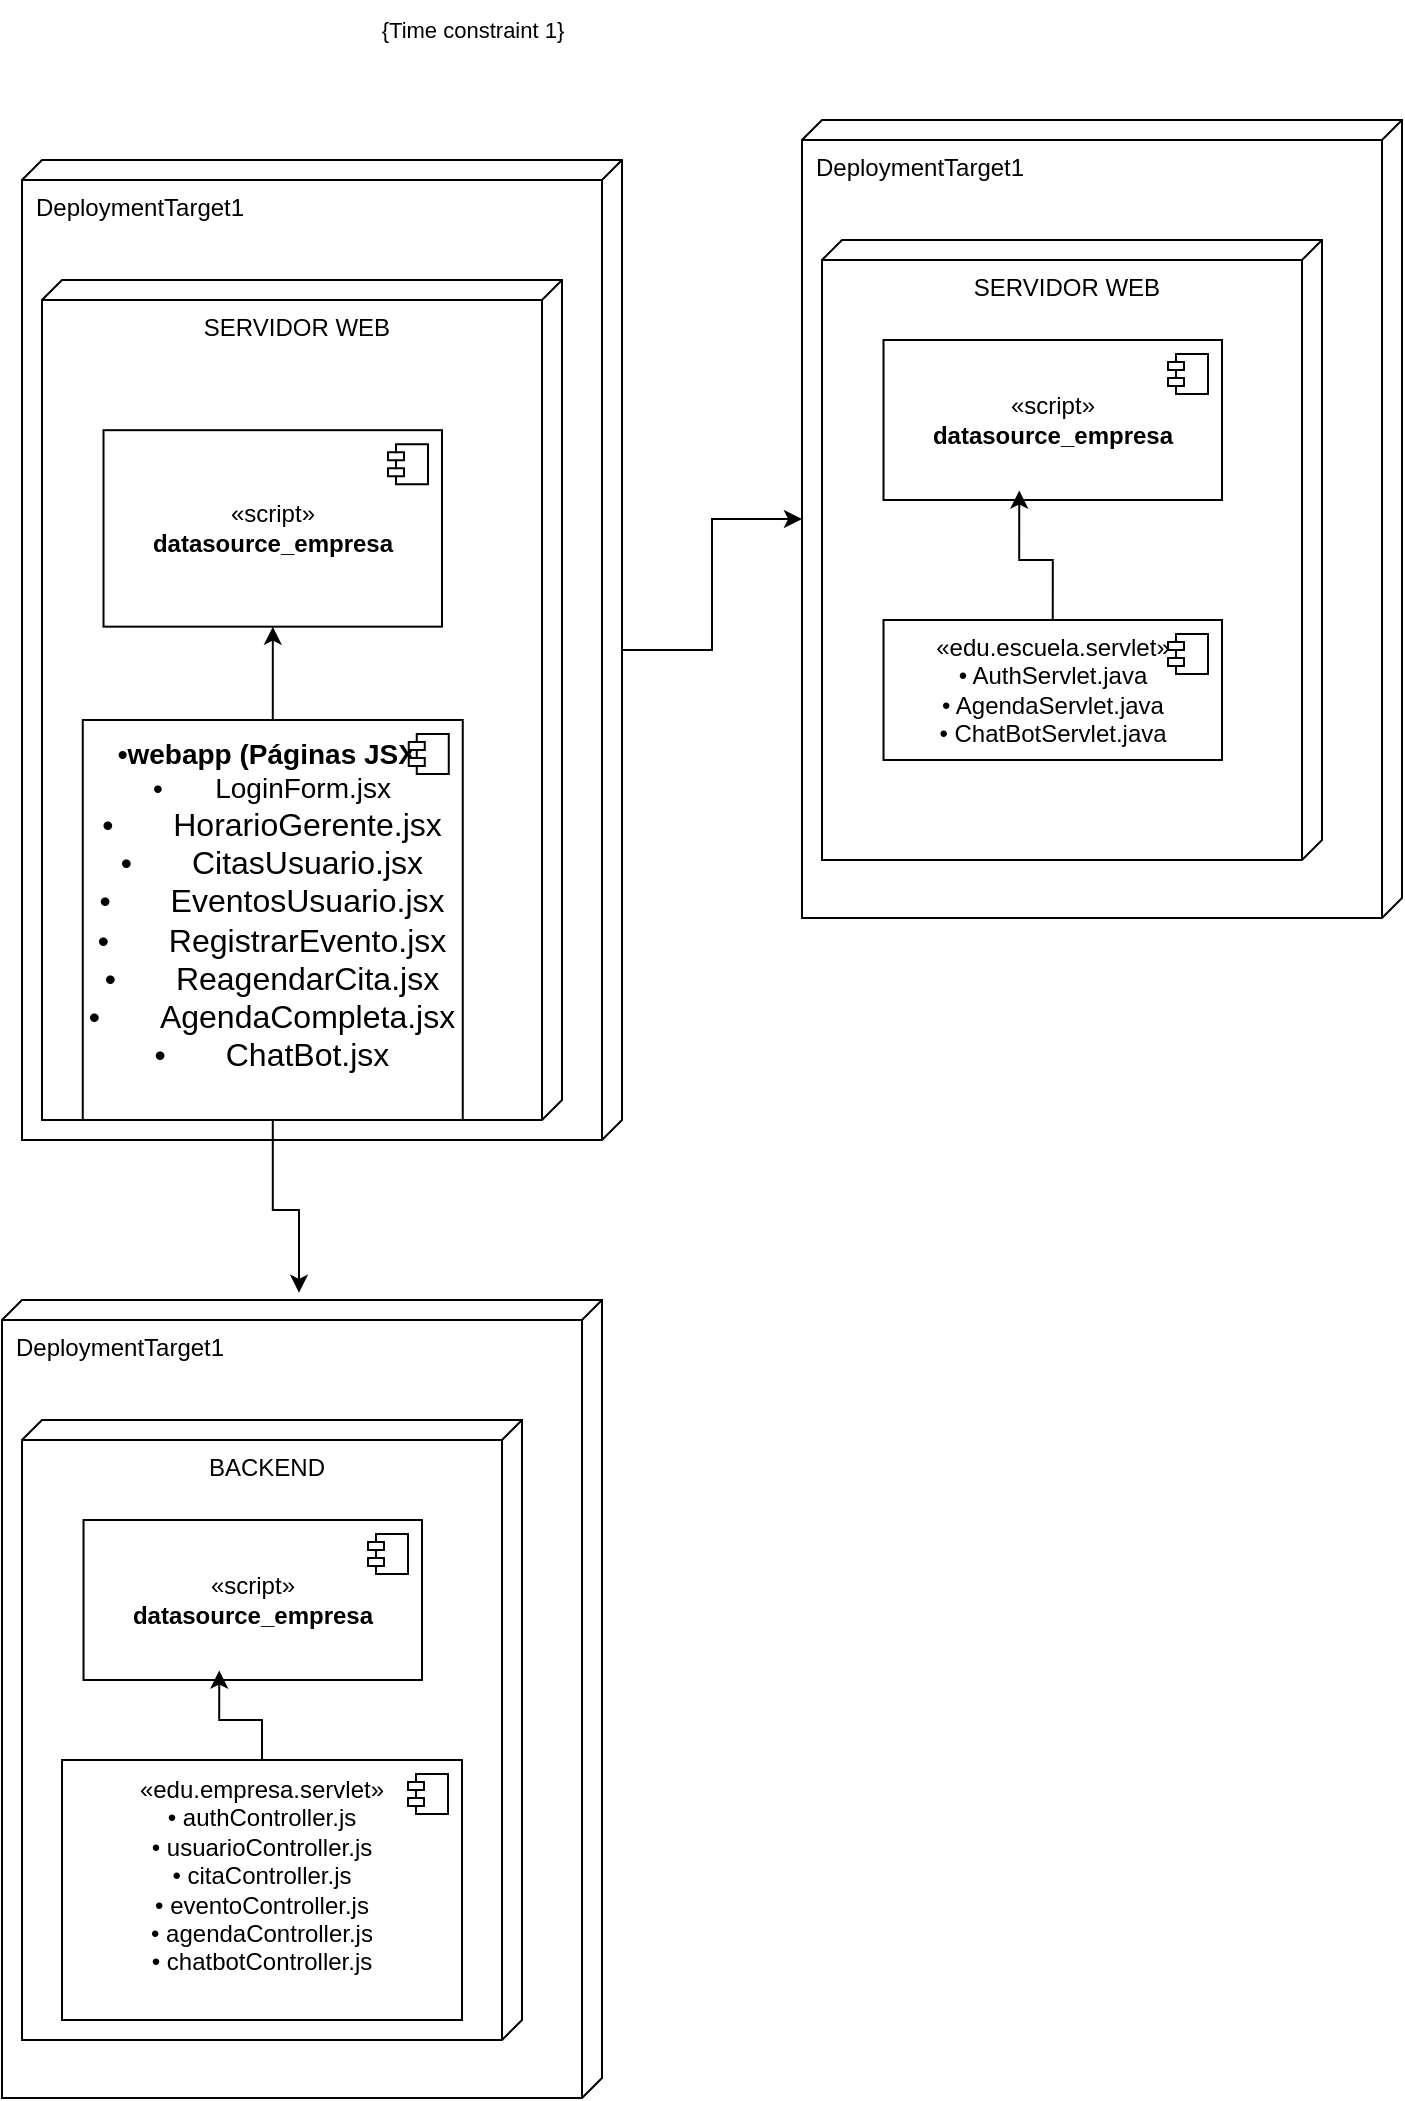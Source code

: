 <mxfile version="27.1.6">
  <diagram name="Page-1" id="WyO3LpVJ7yU6CaVVX3u4">
    <mxGraphModel dx="-16" dy="650" grid="1" gridSize="10" guides="1" tooltips="1" connect="1" arrows="1" fold="1" page="1" pageScale="1" pageWidth="850" pageHeight="1100" math="0" shadow="0">
      <root>
        <mxCell id="0" />
        <mxCell id="1" parent="0" />
        <mxCell id="48SG3sQZl2NBpn9V5cue-84" value="" style="edgeStyle=orthogonalEdgeStyle;rounded=0;orthogonalLoop=1;jettySize=auto;html=1;" parent="1" source="48SG3sQZl2NBpn9V5cue-66" target="48SG3sQZl2NBpn9V5cue-77" edge="1">
          <mxGeometry relative="1" as="geometry" />
        </mxCell>
        <mxCell id="48SG3sQZl2NBpn9V5cue-66" value="DeploymentTarget1" style="verticalAlign=top;align=left;shape=cube;size=10;direction=south;fontStyle=0;html=1;boundedLbl=1;spacingLeft=5;whiteSpace=wrap;" parent="1" vertex="1">
          <mxGeometry x="1020" y="180" width="300" height="490" as="geometry" />
        </mxCell>
        <mxCell id="48SG3sQZl2NBpn9V5cue-67" value="SERVIDOR WEB" style="verticalAlign=top;align=center;shape=cube;size=10;direction=south;html=1;boundedLbl=1;spacingLeft=5;whiteSpace=wrap;" parent="48SG3sQZl2NBpn9V5cue-66" vertex="1">
          <mxGeometry width="260" height="420" relative="1" as="geometry">
            <mxPoint x="10" y="60" as="offset" />
          </mxGeometry>
        </mxCell>
        <mxCell id="48SG3sQZl2NBpn9V5cue-68" value="«script»&lt;br&gt;&lt;b&gt;datasource_empresa&lt;/b&gt;" style="html=1;dropTarget=0;whiteSpace=wrap;" parent="48SG3sQZl2NBpn9V5cue-66" vertex="1">
          <mxGeometry x="40.76" y="135.088" width="169.24" height="98.246" as="geometry" />
        </mxCell>
        <mxCell id="48SG3sQZl2NBpn9V5cue-69" value="" style="shape=module;jettyWidth=8;jettyHeight=4;" parent="48SG3sQZl2NBpn9V5cue-68" vertex="1">
          <mxGeometry x="1" width="20" height="20" relative="1" as="geometry">
            <mxPoint x="-27" y="7" as="offset" />
          </mxGeometry>
        </mxCell>
        <mxCell id="48SG3sQZl2NBpn9V5cue-71" value="&lt;font style=&quot;font-size: 14px;&quot;&gt;&lt;b style=&quot;&quot;&gt;•webapp (Páginas JSX)&lt;/b&gt;&lt;br style=&quot;padding: 0px; margin: 0px;&quot;&gt;&lt;/font&gt;&lt;div&gt;&lt;div&gt;&lt;font style=&quot;font-size: 14px;&quot;&gt;•&lt;span style=&quot;white-space:pre&quot;&gt;&#x9;&lt;/span&gt;LoginForm.jsx&lt;/font&gt;&lt;/div&gt;&lt;div&gt;&lt;font size=&quot;3&quot;&gt;•&lt;span style=&quot;white-space:pre&quot;&gt;&#x9;&lt;/span&gt;HorarioGerente.jsx&lt;/font&gt;&lt;/div&gt;&lt;div&gt;&lt;font size=&quot;3&quot;&gt;•&lt;span style=&quot;white-space:pre&quot;&gt;&#x9;&lt;/span&gt;CitasUsuario.jsx&lt;/font&gt;&lt;/div&gt;&lt;div&gt;&lt;font size=&quot;3&quot;&gt;•&lt;span style=&quot;white-space:pre&quot;&gt;&#x9;&lt;/span&gt;EventosUsuario.jsx&lt;/font&gt;&lt;/div&gt;&lt;div&gt;&lt;font size=&quot;3&quot;&gt;•&lt;span style=&quot;white-space:pre&quot;&gt;&#x9;&lt;/span&gt;RegistrarEvento.jsx&lt;/font&gt;&lt;/div&gt;&lt;div&gt;&lt;font size=&quot;3&quot;&gt;•&lt;span style=&quot;white-space:pre&quot;&gt;&#x9;&lt;/span&gt;ReagendarCita.jsx&lt;/font&gt;&lt;/div&gt;&lt;div&gt;&lt;font size=&quot;3&quot;&gt;•&lt;span style=&quot;white-space:pre&quot;&gt;&#x9;&lt;/span&gt;AgendaCompleta.jsx&lt;/font&gt;&lt;/div&gt;&lt;div&gt;&lt;font size=&quot;3&quot;&gt;•&lt;span style=&quot;white-space:pre&quot;&gt;&#x9;&lt;/span&gt;ChatBot.jsx&lt;/font&gt;&lt;/div&gt;&lt;/div&gt;&lt;div&gt;&lt;br&gt;&lt;/div&gt;" style="html=1;dropTarget=0;whiteSpace=wrap;" parent="48SG3sQZl2NBpn9V5cue-66" vertex="1">
          <mxGeometry x="30.38" y="280" width="190" height="200" as="geometry" />
        </mxCell>
        <mxCell id="48SG3sQZl2NBpn9V5cue-72" value="" style="shape=module;jettyWidth=8;jettyHeight=4;" parent="48SG3sQZl2NBpn9V5cue-71" vertex="1">
          <mxGeometry x="1" width="20" height="20" relative="1" as="geometry">
            <mxPoint x="-27" y="7" as="offset" />
          </mxGeometry>
        </mxCell>
        <mxCell id="f8IitYf7ZUp1fr76fivM-12" style="edgeStyle=orthogonalEdgeStyle;rounded=0;orthogonalLoop=1;jettySize=auto;html=1;" edge="1" parent="48SG3sQZl2NBpn9V5cue-66" source="48SG3sQZl2NBpn9V5cue-71" target="48SG3sQZl2NBpn9V5cue-68">
          <mxGeometry relative="1" as="geometry" />
        </mxCell>
        <mxCell id="48SG3sQZl2NBpn9V5cue-77" value="DeploymentTarget1" style="verticalAlign=top;align=left;shape=cube;size=10;direction=south;fontStyle=0;html=1;boundedLbl=1;spacingLeft=5;whiteSpace=wrap;" parent="1" vertex="1">
          <mxGeometry x="1410" y="160" width="300" height="399" as="geometry" />
        </mxCell>
        <mxCell id="48SG3sQZl2NBpn9V5cue-78" value="SERVIDOR WEB" style="verticalAlign=top;align=center;shape=cube;size=10;direction=south;html=1;boundedLbl=1;spacingLeft=5;whiteSpace=wrap;" parent="48SG3sQZl2NBpn9V5cue-77" vertex="1">
          <mxGeometry width="250" height="310" relative="1" as="geometry">
            <mxPoint x="10" y="60" as="offset" />
          </mxGeometry>
        </mxCell>
        <mxCell id="48SG3sQZl2NBpn9V5cue-79" value="«script»&lt;br&gt;&lt;b&gt;datasource_empresa&lt;/b&gt;" style="html=1;dropTarget=0;whiteSpace=wrap;" parent="48SG3sQZl2NBpn9V5cue-77" vertex="1">
          <mxGeometry x="40.76" y="110" width="169.24" height="80" as="geometry" />
        </mxCell>
        <mxCell id="48SG3sQZl2NBpn9V5cue-80" value="" style="shape=module;jettyWidth=8;jettyHeight=4;" parent="48SG3sQZl2NBpn9V5cue-79" vertex="1">
          <mxGeometry x="1" width="20" height="20" relative="1" as="geometry">
            <mxPoint x="-27" y="7" as="offset" />
          </mxGeometry>
        </mxCell>
        <mxCell id="48SG3sQZl2NBpn9V5cue-81" value="«edu.escuela.servlet»&lt;br&gt;• AuthServlet.java&lt;br style=&quot;padding: 0px; margin: 0px;&quot;&gt;• AgendaServlet.java&lt;br style=&quot;padding: 0px; margin: 0px;&quot;&gt;• ChatBotServlet.java" style="html=1;dropTarget=0;whiteSpace=wrap;" parent="48SG3sQZl2NBpn9V5cue-77" vertex="1">
          <mxGeometry x="40.76" y="250" width="169.24" height="70" as="geometry" />
        </mxCell>
        <mxCell id="48SG3sQZl2NBpn9V5cue-82" value="" style="shape=module;jettyWidth=8;jettyHeight=4;" parent="48SG3sQZl2NBpn9V5cue-81" vertex="1">
          <mxGeometry x="1" width="20" height="20" relative="1" as="geometry">
            <mxPoint x="-27" y="7" as="offset" />
          </mxGeometry>
        </mxCell>
        <mxCell id="48SG3sQZl2NBpn9V5cue-83" style="edgeStyle=orthogonalEdgeStyle;rounded=0;orthogonalLoop=1;jettySize=auto;html=1;exitX=0.5;exitY=0;exitDx=0;exitDy=0;entryX=0.401;entryY=0.941;entryDx=0;entryDy=0;entryPerimeter=0;" parent="48SG3sQZl2NBpn9V5cue-77" source="48SG3sQZl2NBpn9V5cue-81" target="48SG3sQZl2NBpn9V5cue-79" edge="1">
          <mxGeometry relative="1" as="geometry" />
        </mxCell>
        <mxCell id="48SG3sQZl2NBpn9V5cue-85" value="&lt;span style=&quot;font-size: 11px; background-color: rgb(255, 255, 255);&quot;&gt;{Time constraint 1}&lt;/span&gt;" style="text;html=1;align=center;verticalAlign=middle;resizable=0;points=[];autosize=1;strokeColor=none;fillColor=none;" parent="1" vertex="1">
          <mxGeometry x="1190" y="100" width="110" height="30" as="geometry" />
        </mxCell>
        <mxCell id="f8IitYf7ZUp1fr76fivM-3" value="" style="edgeStyle=orthogonalEdgeStyle;rounded=0;orthogonalLoop=1;jettySize=auto;html=1;entryX=-0.009;entryY=0.505;entryDx=0;entryDy=0;entryPerimeter=0;" edge="1" parent="1" source="48SG3sQZl2NBpn9V5cue-71" target="f8IitYf7ZUp1fr76fivM-4">
          <mxGeometry relative="1" as="geometry">
            <mxPoint x="1145.38" y="610" as="targetPoint" />
          </mxGeometry>
        </mxCell>
        <mxCell id="f8IitYf7ZUp1fr76fivM-4" value="DeploymentTarget1" style="verticalAlign=top;align=left;shape=cube;size=10;direction=south;fontStyle=0;html=1;boundedLbl=1;spacingLeft=5;whiteSpace=wrap;" vertex="1" parent="1">
          <mxGeometry x="1010" y="750" width="300" height="399" as="geometry" />
        </mxCell>
        <mxCell id="f8IitYf7ZUp1fr76fivM-5" value="BACKEND" style="verticalAlign=top;align=center;shape=cube;size=10;direction=south;html=1;boundedLbl=1;spacingLeft=5;whiteSpace=wrap;" vertex="1" parent="f8IitYf7ZUp1fr76fivM-4">
          <mxGeometry width="250" height="310" relative="1" as="geometry">
            <mxPoint x="10" y="60" as="offset" />
          </mxGeometry>
        </mxCell>
        <mxCell id="f8IitYf7ZUp1fr76fivM-6" value="«script»&lt;br&gt;&lt;b&gt;datasource_empresa&lt;/b&gt;" style="html=1;dropTarget=0;whiteSpace=wrap;" vertex="1" parent="f8IitYf7ZUp1fr76fivM-4">
          <mxGeometry x="40.76" y="110" width="169.24" height="80" as="geometry" />
        </mxCell>
        <mxCell id="f8IitYf7ZUp1fr76fivM-7" value="" style="shape=module;jettyWidth=8;jettyHeight=4;" vertex="1" parent="f8IitYf7ZUp1fr76fivM-6">
          <mxGeometry x="1" width="20" height="20" relative="1" as="geometry">
            <mxPoint x="-27" y="7" as="offset" />
          </mxGeometry>
        </mxCell>
        <mxCell id="f8IitYf7ZUp1fr76fivM-8" value="«edu.empresa.servlet»&lt;br&gt;&lt;div&gt;• authController.js&lt;/div&gt;&lt;div&gt;• usuarioController.js&lt;/div&gt;&lt;div&gt;• citaController.js&lt;/div&gt;&lt;div&gt;• eventoController.js&lt;/div&gt;&lt;div&gt;• agendaController.js&lt;/div&gt;&lt;div&gt;• chatbotController.js&lt;/div&gt;&lt;div&gt;&lt;br&gt;&lt;/div&gt;" style="html=1;dropTarget=0;whiteSpace=wrap;" vertex="1" parent="f8IitYf7ZUp1fr76fivM-4">
          <mxGeometry x="30" y="230" width="200" height="130" as="geometry" />
        </mxCell>
        <mxCell id="f8IitYf7ZUp1fr76fivM-9" value="" style="shape=module;jettyWidth=8;jettyHeight=4;" vertex="1" parent="f8IitYf7ZUp1fr76fivM-8">
          <mxGeometry x="1" width="20" height="20" relative="1" as="geometry">
            <mxPoint x="-27" y="7" as="offset" />
          </mxGeometry>
        </mxCell>
        <mxCell id="f8IitYf7ZUp1fr76fivM-10" style="edgeStyle=orthogonalEdgeStyle;rounded=0;orthogonalLoop=1;jettySize=auto;html=1;exitX=0.5;exitY=0;exitDx=0;exitDy=0;entryX=0.401;entryY=0.941;entryDx=0;entryDy=0;entryPerimeter=0;" edge="1" parent="f8IitYf7ZUp1fr76fivM-4" source="f8IitYf7ZUp1fr76fivM-8" target="f8IitYf7ZUp1fr76fivM-6">
          <mxGeometry relative="1" as="geometry" />
        </mxCell>
      </root>
    </mxGraphModel>
  </diagram>
</mxfile>
